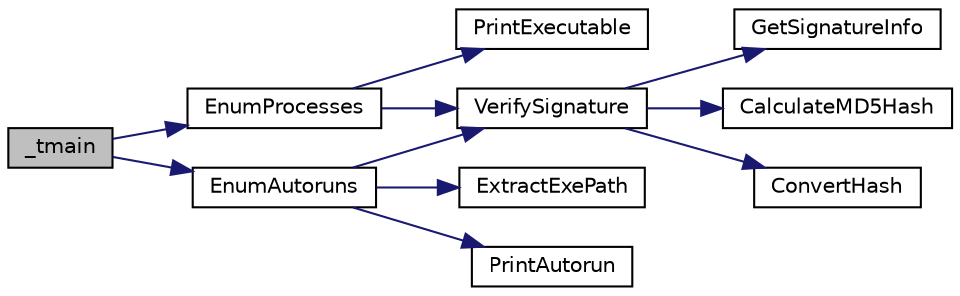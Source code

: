 digraph "_tmain"
{
  edge [fontname="Helvetica",fontsize="10",labelfontname="Helvetica",labelfontsize="10"];
  node [fontname="Helvetica",fontsize="10",shape=record];
  rankdir="LR";
  Node0 [label="_tmain",height=0.2,width=0.4,color="black", fillcolor="grey75", style="filled", fontcolor="black"];
  Node0 -> Node1 [color="midnightblue",fontsize="10",style="solid",fontname="Helvetica"];
  Node1 [label="EnumProcesses",height=0.2,width=0.4,color="black", fillcolor="white", style="filled",URL="$info__sec__proj_8cpp.html#ae202b1b535d67f27ea57583cc6ebcb64"];
  Node1 -> Node2 [color="midnightblue",fontsize="10",style="solid",fontname="Helvetica"];
  Node2 [label="VerifySignature",height=0.2,width=0.4,color="black", fillcolor="white", style="filled",URL="$info__sec__proj_8cpp.html#ab7639f02b33e89c18fa80e63f2351f7c"];
  Node2 -> Node3 [color="midnightblue",fontsize="10",style="solid",fontname="Helvetica"];
  Node3 [label="GetSignatureInfo",height=0.2,width=0.4,color="black", fillcolor="white", style="filled",URL="$info__sec__proj_8cpp.html#ada72cfdc33768dcec5387ea89915ac1a"];
  Node2 -> Node4 [color="midnightblue",fontsize="10",style="solid",fontname="Helvetica"];
  Node4 [label="CalculateMD5Hash",height=0.2,width=0.4,color="black", fillcolor="white", style="filled",URL="$info__sec__proj_8cpp.html#a55cc315069953b5d5248f0d736918a8f"];
  Node2 -> Node5 [color="midnightblue",fontsize="10",style="solid",fontname="Helvetica"];
  Node5 [label="ConvertHash",height=0.2,width=0.4,color="black", fillcolor="white", style="filled",URL="$info__sec__proj_8cpp.html#a42f36c4699c37df5b8313ce404af79c0"];
  Node1 -> Node6 [color="midnightblue",fontsize="10",style="solid",fontname="Helvetica"];
  Node6 [label="PrintExecutable",height=0.2,width=0.4,color="black", fillcolor="white", style="filled",URL="$info__sec__proj_8cpp.html#aaedf990611977dc9ca4443cf0fe4f975"];
  Node0 -> Node7 [color="midnightblue",fontsize="10",style="solid",fontname="Helvetica"];
  Node7 [label="EnumAutoruns",height=0.2,width=0.4,color="black", fillcolor="white", style="filled",URL="$info__sec__proj_8cpp.html#a67d623d4c3942a9f3a1ef32514aca2a4"];
  Node7 -> Node8 [color="midnightblue",fontsize="10",style="solid",fontname="Helvetica"];
  Node8 [label="ExtractExePath",height=0.2,width=0.4,color="black", fillcolor="white", style="filled",URL="$info__sec__proj_8cpp.html#adf9064f6b39bd768dfa20f9b4baf39ef"];
  Node7 -> Node2 [color="midnightblue",fontsize="10",style="solid",fontname="Helvetica"];
  Node7 -> Node9 [color="midnightblue",fontsize="10",style="solid",fontname="Helvetica"];
  Node9 [label="PrintAutorun",height=0.2,width=0.4,color="black", fillcolor="white", style="filled",URL="$info__sec__proj_8cpp.html#acee5ebf61871ef13dadbb611c4e19478"];
}

